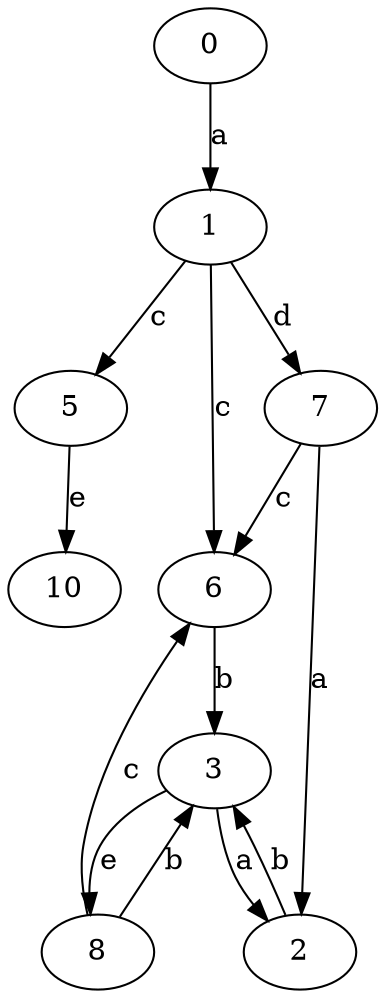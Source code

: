strict digraph  {
1;
2;
3;
0;
5;
6;
7;
8;
10;
1 -> 5  [label=c];
1 -> 6  [label=c];
1 -> 7  [label=d];
2 -> 3  [label=b];
3 -> 2  [label=a];
3 -> 8  [label=e];
0 -> 1  [label=a];
5 -> 10  [label=e];
6 -> 3  [label=b];
7 -> 2  [label=a];
7 -> 6  [label=c];
8 -> 3  [label=b];
8 -> 6  [label=c];
}
